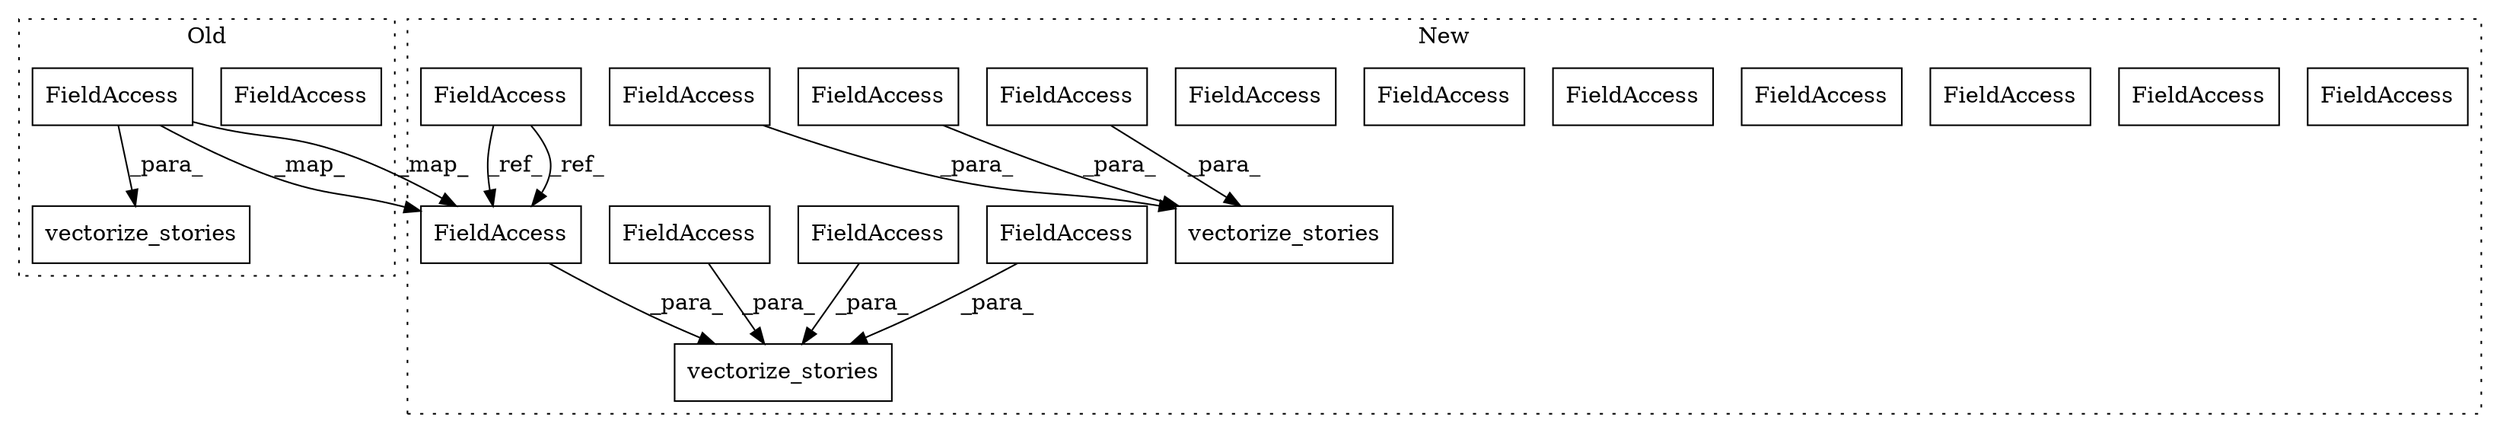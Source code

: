 digraph G {
subgraph cluster0 {
1 [label="vectorize_stories" a="32" s="4984,5007" l="18,1" shape="box"];
9 [label="FieldAccess" a="22" s="5002" l="5" shape="box"];
20 [label="FieldAccess" a="22" s="5002" l="5" shape="box"];
label = "Old";
style="dotted";
}
subgraph cluster1 {
2 [label="vectorize_stories" a="32" s="5044,5102" l="18,1" shape="box"];
3 [label="FieldAccess" a="22" s="5172" l="8" shape="box"];
4 [label="FieldAccess" a="22" s="5181" l="12" shape="box"];
5 [label="FieldAccess" a="22" s="5077" l="12" shape="box"];
6 [label="FieldAccess" a="22" s="5090" l="12" shape="box"];
7 [label="FieldAccess" a="22" s="5068" l="8" shape="box"];
8 [label="FieldAccess" a="22" s="5194" l="12" shape="box"];
10 [label="FieldAccess" a="22" s="5062" l="5" shape="box"];
11 [label="FieldAccess" a="22" s="4144" l="5" shape="box"];
12 [label="vectorize_stories" a="32" s="5149,5206" l="18,1" shape="box"];
13 [label="FieldAccess" a="22" s="5172" l="8" shape="box"];
14 [label="FieldAccess" a="22" s="5068" l="8" shape="box"];
15 [label="FieldAccess" a="22" s="5062" l="5" shape="box"];
16 [label="FieldAccess" a="22" s="5090" l="12" shape="box"];
17 [label="FieldAccess" a="22" s="5194" l="12" shape="box"];
18 [label="FieldAccess" a="22" s="5077" l="12" shape="box"];
19 [label="FieldAccess" a="22" s="5181" l="12" shape="box"];
label = "New";
style="dotted";
}
11 -> 15 [label="_ref_"];
11 -> 15 [label="_ref_"];
13 -> 12 [label="_para_"];
14 -> 2 [label="_para_"];
15 -> 2 [label="_para_"];
16 -> 2 [label="_para_"];
17 -> 12 [label="_para_"];
18 -> 2 [label="_para_"];
19 -> 12 [label="_para_"];
20 -> 15 [label="_map_"];
20 -> 15 [label="_map_"];
20 -> 1 [label="_para_"];
}
